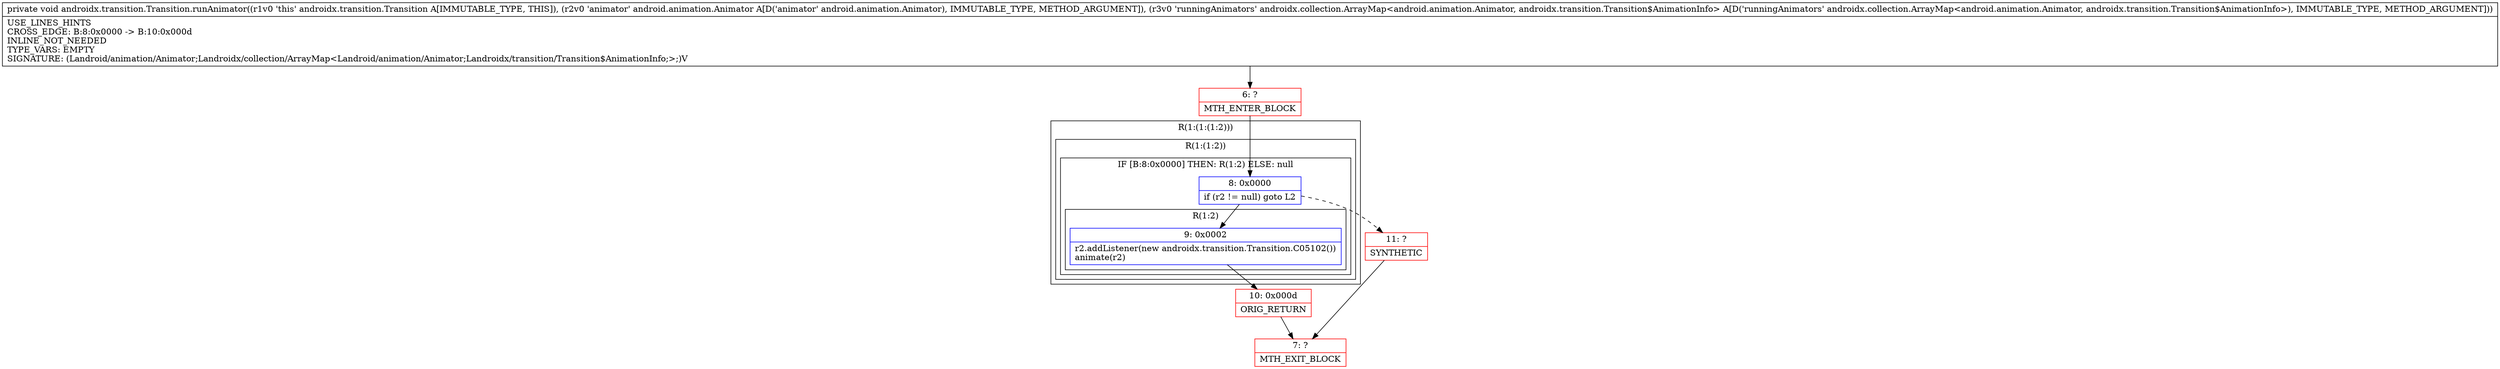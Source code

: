 digraph "CFG forandroidx.transition.Transition.runAnimator(Landroid\/animation\/Animator;Landroidx\/collection\/ArrayMap;)V" {
subgraph cluster_Region_1667376148 {
label = "R(1:(1:(1:2)))";
node [shape=record,color=blue];
subgraph cluster_Region_1580074449 {
label = "R(1:(1:2))";
node [shape=record,color=blue];
subgraph cluster_IfRegion_1781580875 {
label = "IF [B:8:0x0000] THEN: R(1:2) ELSE: null";
node [shape=record,color=blue];
Node_8 [shape=record,label="{8\:\ 0x0000|if (r2 != null) goto L2\l}"];
subgraph cluster_Region_104442230 {
label = "R(1:2)";
node [shape=record,color=blue];
Node_9 [shape=record,label="{9\:\ 0x0002|r2.addListener(new androidx.transition.Transition.C05102())\lanimate(r2)\l}"];
}
}
}
}
Node_6 [shape=record,color=red,label="{6\:\ ?|MTH_ENTER_BLOCK\l}"];
Node_10 [shape=record,color=red,label="{10\:\ 0x000d|ORIG_RETURN\l}"];
Node_7 [shape=record,color=red,label="{7\:\ ?|MTH_EXIT_BLOCK\l}"];
Node_11 [shape=record,color=red,label="{11\:\ ?|SYNTHETIC\l}"];
MethodNode[shape=record,label="{private void androidx.transition.Transition.runAnimator((r1v0 'this' androidx.transition.Transition A[IMMUTABLE_TYPE, THIS]), (r2v0 'animator' android.animation.Animator A[D('animator' android.animation.Animator), IMMUTABLE_TYPE, METHOD_ARGUMENT]), (r3v0 'runningAnimators' androidx.collection.ArrayMap\<android.animation.Animator, androidx.transition.Transition$AnimationInfo\> A[D('runningAnimators' androidx.collection.ArrayMap\<android.animation.Animator, androidx.transition.Transition$AnimationInfo\>), IMMUTABLE_TYPE, METHOD_ARGUMENT]))  | USE_LINES_HINTS\lCROSS_EDGE: B:8:0x0000 \-\> B:10:0x000d\lINLINE_NOT_NEEDED\lTYPE_VARS: EMPTY\lSIGNATURE: (Landroid\/animation\/Animator;Landroidx\/collection\/ArrayMap\<Landroid\/animation\/Animator;Landroidx\/transition\/Transition$AnimationInfo;\>;)V\l}"];
MethodNode -> Node_6;Node_8 -> Node_9;
Node_8 -> Node_11[style=dashed];
Node_9 -> Node_10;
Node_6 -> Node_8;
Node_10 -> Node_7;
Node_11 -> Node_7;
}

